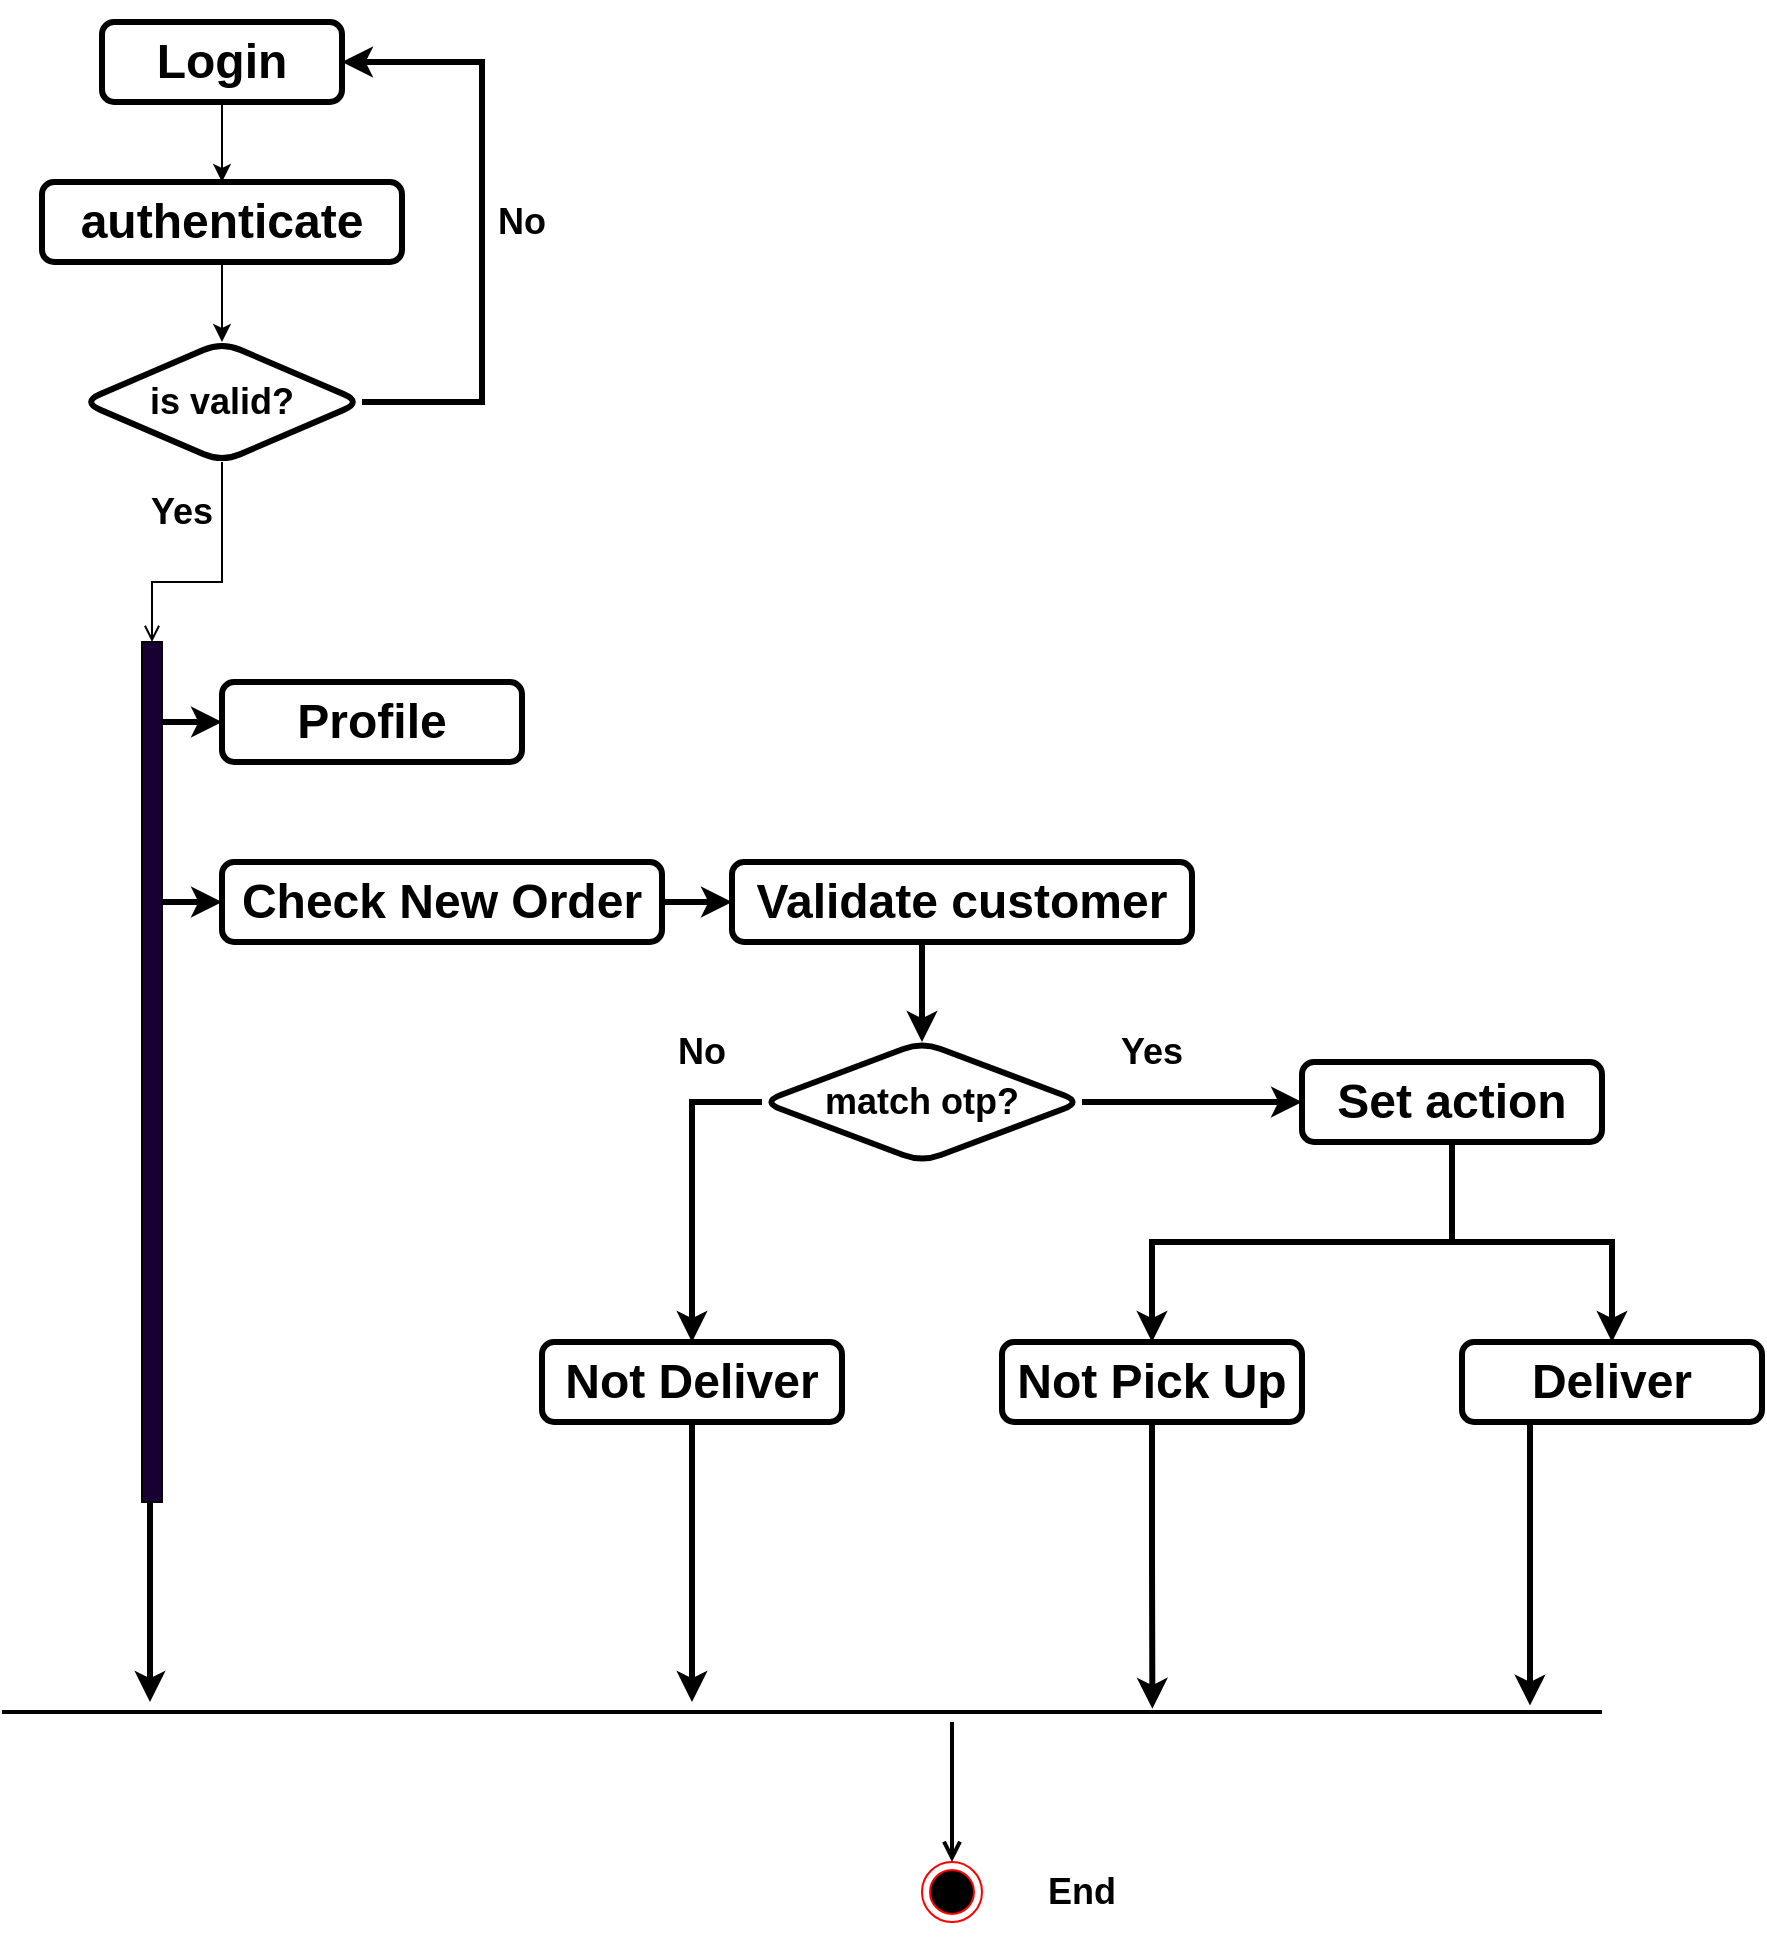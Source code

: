 <mxfile version="21.6.6" type="github">
  <diagram name="Page-1" id="MgVNDI54QyFUTE0iZIql">
    <mxGraphModel dx="1050" dy="515" grid="1" gridSize="10" guides="1" tooltips="1" connect="1" arrows="1" fold="1" page="1" pageScale="1" pageWidth="850" pageHeight="1400" math="0" shadow="0">
      <root>
        <mxCell id="0" />
        <mxCell id="1" parent="0" />
        <mxCell id="fnNsrGirOm30RltsMKXX-37" style="edgeStyle=orthogonalEdgeStyle;rounded=0;orthogonalLoop=1;jettySize=auto;html=1;strokeWidth=3;exitX=0.093;exitY=0.14;exitDx=0;exitDy=0;exitPerimeter=0;" edge="1" parent="1" source="fnNsrGirOm30RltsMKXX-43" target="fnNsrGirOm30RltsMKXX-30">
          <mxGeometry relative="1" as="geometry">
            <mxPoint x="145" y="430" as="sourcePoint" />
            <Array as="points">
              <mxPoint x="144" y="820" />
              <mxPoint x="144" y="820" />
            </Array>
          </mxGeometry>
        </mxCell>
        <mxCell id="fnNsrGirOm30RltsMKXX-1" value="&lt;h1&gt;Profile&lt;/h1&gt;" style="rounded=1;whiteSpace=wrap;html=1;strokeWidth=3;" vertex="1" parent="1">
          <mxGeometry x="180" y="370" width="150" height="40" as="geometry" />
        </mxCell>
        <mxCell id="fnNsrGirOm30RltsMKXX-32" value="" style="edgeStyle=orthogonalEdgeStyle;rounded=0;orthogonalLoop=1;jettySize=auto;html=1;" edge="1" parent="1" source="fnNsrGirOm30RltsMKXX-3" target="fnNsrGirOm30RltsMKXX-4">
          <mxGeometry relative="1" as="geometry" />
        </mxCell>
        <mxCell id="fnNsrGirOm30RltsMKXX-3" value="&lt;h1&gt;Login&lt;/h1&gt;" style="rounded=1;whiteSpace=wrap;html=1;strokeWidth=3;" vertex="1" parent="1">
          <mxGeometry x="120" y="40" width="120" height="40" as="geometry" />
        </mxCell>
        <mxCell id="fnNsrGirOm30RltsMKXX-33" value="" style="edgeStyle=orthogonalEdgeStyle;rounded=0;orthogonalLoop=1;jettySize=auto;html=1;" edge="1" parent="1" source="fnNsrGirOm30RltsMKXX-4" target="fnNsrGirOm30RltsMKXX-5">
          <mxGeometry relative="1" as="geometry" />
        </mxCell>
        <mxCell id="fnNsrGirOm30RltsMKXX-4" value="&lt;h1&gt;authenticate&lt;/h1&gt;" style="rounded=1;whiteSpace=wrap;html=1;strokeWidth=3;" vertex="1" parent="1">
          <mxGeometry x="90" y="120" width="180" height="40" as="geometry" />
        </mxCell>
        <mxCell id="fnNsrGirOm30RltsMKXX-36" style="edgeStyle=orthogonalEdgeStyle;rounded=0;orthogonalLoop=1;jettySize=auto;html=1;entryX=1;entryY=0.5;entryDx=0;entryDy=0;strokeWidth=3;" edge="1" parent="1" source="fnNsrGirOm30RltsMKXX-5" target="fnNsrGirOm30RltsMKXX-3">
          <mxGeometry relative="1" as="geometry">
            <Array as="points">
              <mxPoint x="310" y="230" />
              <mxPoint x="310" y="60" />
            </Array>
          </mxGeometry>
        </mxCell>
        <mxCell id="fnNsrGirOm30RltsMKXX-5" value="&lt;h2&gt;is valid?&lt;/h2&gt;" style="rhombus;whiteSpace=wrap;html=1;rounded=1;strokeWidth=3;" vertex="1" parent="1">
          <mxGeometry x="110" y="200" width="140" height="60" as="geometry" />
        </mxCell>
        <mxCell id="fnNsrGirOm30RltsMKXX-48" value="" style="edgeStyle=orthogonalEdgeStyle;rounded=0;orthogonalLoop=1;jettySize=auto;html=1;strokeWidth=3;" edge="1" parent="1" source="fnNsrGirOm30RltsMKXX-12" target="fnNsrGirOm30RltsMKXX-13">
          <mxGeometry relative="1" as="geometry" />
        </mxCell>
        <mxCell id="fnNsrGirOm30RltsMKXX-12" value="&lt;h1&gt;Check New Order&lt;/h1&gt;" style="rounded=1;whiteSpace=wrap;html=1;strokeWidth=3;" vertex="1" parent="1">
          <mxGeometry x="180" y="460" width="220" height="40" as="geometry" />
        </mxCell>
        <mxCell id="fnNsrGirOm30RltsMKXX-24" style="edgeStyle=orthogonalEdgeStyle;rounded=0;orthogonalLoop=1;jettySize=auto;html=1;entryX=0.5;entryY=0;entryDx=0;entryDy=0;strokeWidth=3;" edge="1" parent="1" source="fnNsrGirOm30RltsMKXX-13" target="fnNsrGirOm30RltsMKXX-14">
          <mxGeometry relative="1" as="geometry">
            <Array as="points">
              <mxPoint x="530" y="510" />
              <mxPoint x="530" y="510" />
            </Array>
          </mxGeometry>
        </mxCell>
        <mxCell id="fnNsrGirOm30RltsMKXX-13" value="&lt;h1&gt;Validate customer&lt;/h1&gt;" style="rounded=1;whiteSpace=wrap;html=1;strokeWidth=3;" vertex="1" parent="1">
          <mxGeometry x="435" y="460" width="230" height="40" as="geometry" />
        </mxCell>
        <mxCell id="fnNsrGirOm30RltsMKXX-25" style="edgeStyle=orthogonalEdgeStyle;rounded=0;orthogonalLoop=1;jettySize=auto;html=1;entryX=0;entryY=0.5;entryDx=0;entryDy=0;strokeWidth=3;" edge="1" parent="1" source="fnNsrGirOm30RltsMKXX-14" target="fnNsrGirOm30RltsMKXX-15">
          <mxGeometry relative="1" as="geometry" />
        </mxCell>
        <mxCell id="fnNsrGirOm30RltsMKXX-26" style="edgeStyle=orthogonalEdgeStyle;rounded=0;orthogonalLoop=1;jettySize=auto;html=1;entryX=0.5;entryY=0;entryDx=0;entryDy=0;strokeWidth=3;exitX=0;exitY=0.5;exitDx=0;exitDy=0;" edge="1" parent="1" source="fnNsrGirOm30RltsMKXX-14" target="fnNsrGirOm30RltsMKXX-18">
          <mxGeometry relative="1" as="geometry">
            <Array as="points">
              <mxPoint x="415" y="580" />
            </Array>
          </mxGeometry>
        </mxCell>
        <mxCell id="fnNsrGirOm30RltsMKXX-14" value="&lt;h2&gt;match otp?&lt;/h2&gt;" style="rhombus;whiteSpace=wrap;html=1;rounded=1;strokeWidth=3;" vertex="1" parent="1">
          <mxGeometry x="450" y="550" width="160" height="60" as="geometry" />
        </mxCell>
        <mxCell id="fnNsrGirOm30RltsMKXX-28" style="edgeStyle=orthogonalEdgeStyle;rounded=0;orthogonalLoop=1;jettySize=auto;html=1;entryX=0.5;entryY=0;entryDx=0;entryDy=0;strokeWidth=3;" edge="1" parent="1" source="fnNsrGirOm30RltsMKXX-15" target="fnNsrGirOm30RltsMKXX-17">
          <mxGeometry relative="1" as="geometry" />
        </mxCell>
        <mxCell id="fnNsrGirOm30RltsMKXX-29" style="edgeStyle=orthogonalEdgeStyle;rounded=0;orthogonalLoop=1;jettySize=auto;html=1;entryX=0.5;entryY=0;entryDx=0;entryDy=0;strokeWidth=3;" edge="1" parent="1" source="fnNsrGirOm30RltsMKXX-15" target="fnNsrGirOm30RltsMKXX-16">
          <mxGeometry relative="1" as="geometry" />
        </mxCell>
        <mxCell id="fnNsrGirOm30RltsMKXX-15" value="&lt;h1&gt;Set action&lt;/h1&gt;" style="rounded=1;whiteSpace=wrap;html=1;strokeWidth=3;" vertex="1" parent="1">
          <mxGeometry x="720" y="560" width="150" height="40" as="geometry" />
        </mxCell>
        <mxCell id="fnNsrGirOm30RltsMKXX-54" style="edgeStyle=orthogonalEdgeStyle;rounded=0;orthogonalLoop=1;jettySize=auto;html=1;entryX=0.955;entryY=0.18;entryDx=0;entryDy=0;entryPerimeter=0;strokeWidth=3;" edge="1" parent="1" source="fnNsrGirOm30RltsMKXX-16" target="fnNsrGirOm30RltsMKXX-30">
          <mxGeometry relative="1" as="geometry">
            <Array as="points">
              <mxPoint x="834" y="790" />
              <mxPoint x="834" y="790" />
            </Array>
          </mxGeometry>
        </mxCell>
        <mxCell id="fnNsrGirOm30RltsMKXX-16" value="&lt;h1&gt;Deliver&lt;/h1&gt;" style="rounded=1;whiteSpace=wrap;html=1;strokeWidth=3;" vertex="1" parent="1">
          <mxGeometry x="800" y="700" width="150" height="40" as="geometry" />
        </mxCell>
        <mxCell id="fnNsrGirOm30RltsMKXX-52" style="edgeStyle=orthogonalEdgeStyle;rounded=0;orthogonalLoop=1;jettySize=auto;html=1;entryX=0.719;entryY=0.34;entryDx=0;entryDy=0;entryPerimeter=0;strokeWidth=3;" edge="1" parent="1" source="fnNsrGirOm30RltsMKXX-17" target="fnNsrGirOm30RltsMKXX-30">
          <mxGeometry relative="1" as="geometry" />
        </mxCell>
        <mxCell id="fnNsrGirOm30RltsMKXX-17" value="&lt;h1&gt;Not Pick Up&lt;/h1&gt;" style="rounded=1;whiteSpace=wrap;html=1;strokeWidth=3;" vertex="1" parent="1">
          <mxGeometry x="570" y="700" width="150" height="40" as="geometry" />
        </mxCell>
        <mxCell id="fnNsrGirOm30RltsMKXX-51" style="edgeStyle=orthogonalEdgeStyle;rounded=0;orthogonalLoop=1;jettySize=auto;html=1;strokeWidth=3;" edge="1" parent="1" source="fnNsrGirOm30RltsMKXX-18" target="fnNsrGirOm30RltsMKXX-30">
          <mxGeometry relative="1" as="geometry">
            <Array as="points">
              <mxPoint x="415" y="840" />
              <mxPoint x="415" y="840" />
            </Array>
          </mxGeometry>
        </mxCell>
        <mxCell id="fnNsrGirOm30RltsMKXX-18" value="&lt;h1&gt;Not Deliver&lt;/h1&gt;" style="rounded=1;whiteSpace=wrap;html=1;strokeWidth=3;" vertex="1" parent="1">
          <mxGeometry x="340" y="700" width="150" height="40" as="geometry" />
        </mxCell>
        <mxCell id="fnNsrGirOm30RltsMKXX-35" style="edgeStyle=orthogonalEdgeStyle;rounded=0;orthogonalLoop=1;jettySize=auto;html=1;entryX=0.5;entryY=1;entryDx=0;entryDy=0;startArrow=open;startFill=0;endArrow=none;endFill=0;strokeWidth=1;" edge="1" parent="1" source="fnNsrGirOm30RltsMKXX-43" target="fnNsrGirOm30RltsMKXX-5">
          <mxGeometry relative="1" as="geometry">
            <mxPoint x="150" y="340" as="sourcePoint" />
            <Array as="points">
              <mxPoint x="145" y="320" />
              <mxPoint x="180" y="320" />
            </Array>
          </mxGeometry>
        </mxCell>
        <mxCell id="fnNsrGirOm30RltsMKXX-30" value="" style="line;strokeWidth=2;html=1;perimeterSpacing=0;" vertex="1" parent="1">
          <mxGeometry x="70" y="880" width="800" height="10" as="geometry" />
        </mxCell>
        <mxCell id="fnNsrGirOm30RltsMKXX-46" style="edgeStyle=elbowEdgeStyle;rounded=0;orthogonalLoop=1;jettySize=auto;html=1;elbow=vertical;curved=0;entryX=0;entryY=0.5;entryDx=0;entryDy=0;strokeWidth=3;" edge="1" parent="1" source="fnNsrGirOm30RltsMKXX-43" target="fnNsrGirOm30RltsMKXX-1">
          <mxGeometry relative="1" as="geometry" />
        </mxCell>
        <mxCell id="fnNsrGirOm30RltsMKXX-47" style="edgeStyle=elbowEdgeStyle;rounded=0;orthogonalLoop=1;jettySize=auto;html=1;elbow=vertical;curved=0;entryX=0;entryY=0.5;entryDx=0;entryDy=0;strokeWidth=3;" edge="1" parent="1" source="fnNsrGirOm30RltsMKXX-43" target="fnNsrGirOm30RltsMKXX-12">
          <mxGeometry relative="1" as="geometry" />
        </mxCell>
        <mxCell id="fnNsrGirOm30RltsMKXX-43" value="" style="html=1;points=[];perimeter=orthogonalPerimeter;outlineConnect=0;targetShapes=umlLifeline;portConstraint=eastwest;newEdgeStyle={&quot;edgeStyle&quot;:&quot;elbowEdgeStyle&quot;,&quot;elbow&quot;:&quot;vertical&quot;,&quot;curved&quot;:0,&quot;rounded&quot;:0};fillColor=#190033;" vertex="1" parent="1">
          <mxGeometry x="140" y="350" width="10" height="430" as="geometry" />
        </mxCell>
        <mxCell id="fnNsrGirOm30RltsMKXX-56" value="" style="edgeStyle=orthogonalEdgeStyle;rounded=0;orthogonalLoop=1;jettySize=auto;html=1;endArrow=none;endFill=0;startArrow=open;startFill=0;strokeWidth=2;" edge="1" parent="1" source="fnNsrGirOm30RltsMKXX-55" target="fnNsrGirOm30RltsMKXX-30">
          <mxGeometry relative="1" as="geometry">
            <Array as="points">
              <mxPoint x="545" y="890" />
              <mxPoint x="545" y="890" />
            </Array>
          </mxGeometry>
        </mxCell>
        <mxCell id="fnNsrGirOm30RltsMKXX-55" value="" style="ellipse;html=1;shape=endState;fillColor=#000000;strokeColor=#ff0000;" vertex="1" parent="1">
          <mxGeometry x="530" y="960" width="30" height="30" as="geometry" />
        </mxCell>
        <mxCell id="fnNsrGirOm30RltsMKXX-58" value="&lt;h2&gt;No&lt;/h2&gt;" style="text;html=1;strokeColor=none;fillColor=none;align=center;verticalAlign=middle;whiteSpace=wrap;rounded=0;" vertex="1" parent="1">
          <mxGeometry x="300" y="125" width="60" height="30" as="geometry" />
        </mxCell>
        <mxCell id="fnNsrGirOm30RltsMKXX-59" value="&lt;h2&gt;Yes&lt;/h2&gt;" style="text;html=1;strokeColor=none;fillColor=none;align=center;verticalAlign=middle;whiteSpace=wrap;rounded=0;" vertex="1" parent="1">
          <mxGeometry x="130" y="270" width="60" height="30" as="geometry" />
        </mxCell>
        <mxCell id="fnNsrGirOm30RltsMKXX-60" value="&lt;h2&gt;No&lt;/h2&gt;" style="text;html=1;strokeColor=none;fillColor=none;align=center;verticalAlign=middle;whiteSpace=wrap;rounded=0;" vertex="1" parent="1">
          <mxGeometry x="390" y="540" width="60" height="30" as="geometry" />
        </mxCell>
        <mxCell id="fnNsrGirOm30RltsMKXX-61" value="&lt;h2&gt;Yes&lt;/h2&gt;" style="text;html=1;strokeColor=none;fillColor=none;align=center;verticalAlign=middle;whiteSpace=wrap;rounded=0;" vertex="1" parent="1">
          <mxGeometry x="615" y="540" width="60" height="30" as="geometry" />
        </mxCell>
        <mxCell id="fnNsrGirOm30RltsMKXX-62" value="&lt;h2&gt;End&lt;/h2&gt;" style="text;html=1;strokeColor=none;fillColor=none;align=center;verticalAlign=middle;whiteSpace=wrap;rounded=0;" vertex="1" parent="1">
          <mxGeometry x="580" y="960" width="60" height="30" as="geometry" />
        </mxCell>
      </root>
    </mxGraphModel>
  </diagram>
</mxfile>
